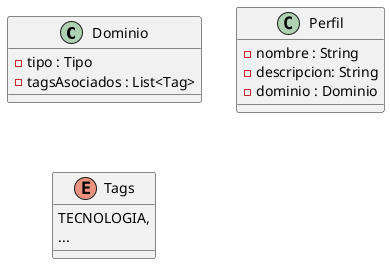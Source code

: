 @startuml tinderizr

class Dominio{
    - tipo : Tipo
    - tagsAsociados : List<Tag>
}

class Perfil{
    - nombre : String 
    - descripcion: String
    - dominio : Dominio
}

enum Tags{
    TECNOLOGIA,
    ...
}



@enduml